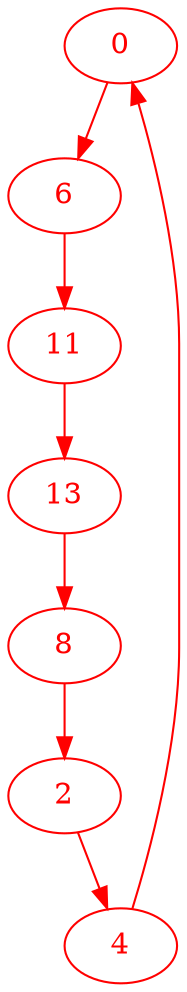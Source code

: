 digraph g{
node [color = red, fontcolor=red]; 0 2 4 6 8 11 13 ;
0 -> 6 [color=red] ;
2 -> 4 [color=red] ;
4 -> 0 [color=red] ;
6 -> 11 [color=red] ;
8 -> 2 [color=red] ;
11 -> 13 [color=red] ;
13 -> 8 [color=red] ;
}